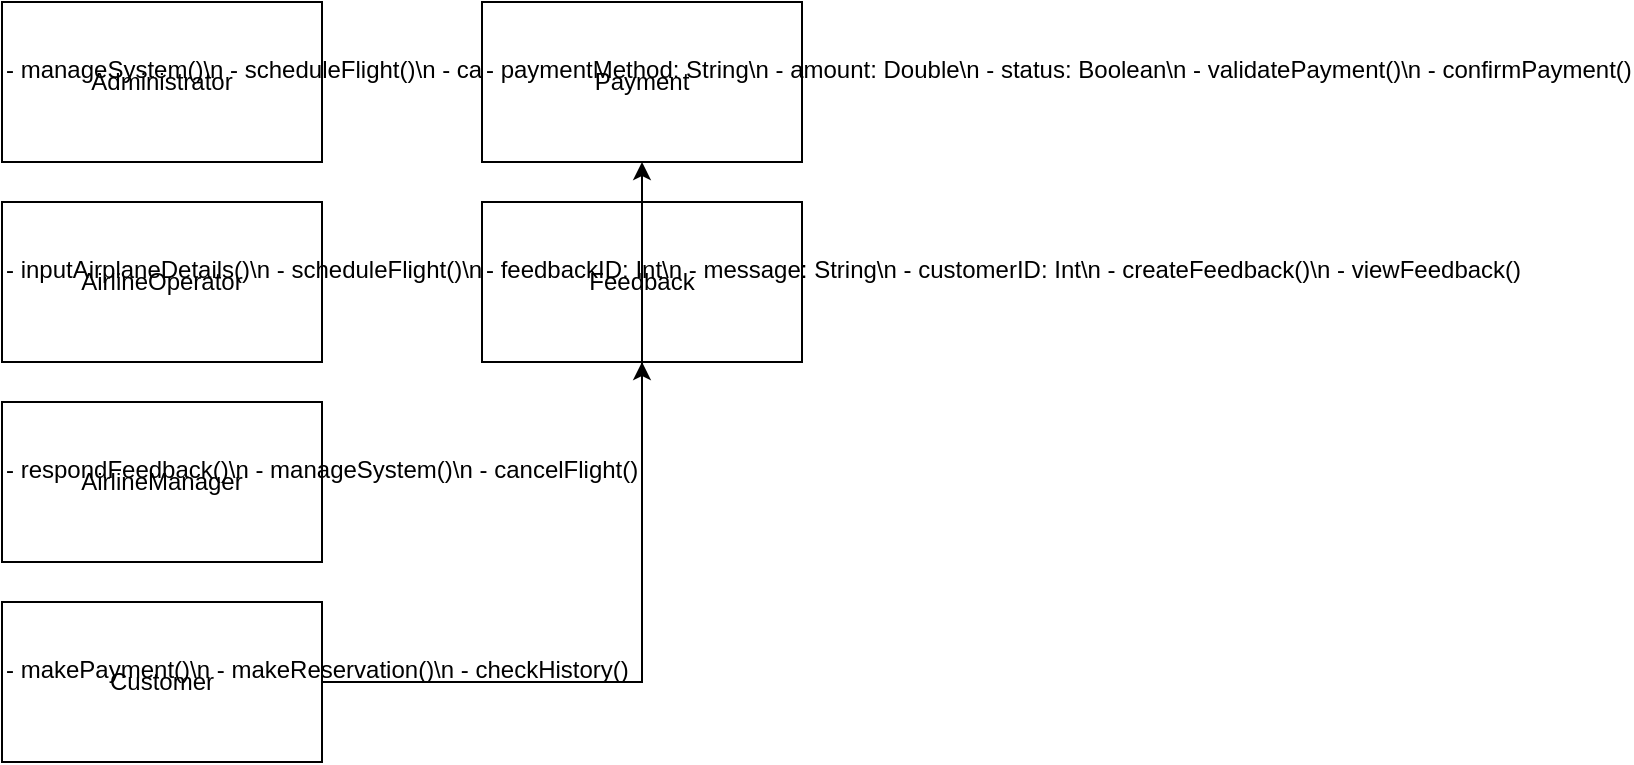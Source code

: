 <mxfile version="24.8.1">
  <diagram id="new_class_diagram" name="Class Diagram">
    <mxGraphModel dx="1290" dy="470" grid="1" gridSize="10" guides="1" tooltips="1" connect="1" arrows="1" fold="1" page="1" pageScale="1" pageWidth="827" pageHeight="1169" math="0" shadow="0">
      <root>
        <mxCell id="0" />
        <mxCell id="1" parent="0" />
        
        <!-- Administrator Class -->
        <mxCell id="2" value="Administrator" style="rounded=0;whiteSpace=wrap;html=1;" parent="1" vertex="1">
          <mxGeometry x="160" y="100" width="160" height="80" as="geometry"/>
        </mxCell>
        <mxCell id="3" value=" - manageSystem()\n - scheduleFlight()\n - cancelFlight()" style="text;html=1;" parent="2" vertex="1">
          <mxGeometry x="0" y="20" width="160" height="60" as="geometry"/>
        </mxCell>

        <!-- AirlineOperator Class -->
        <mxCell id="4" value="AirlineOperator" style="rounded=0;whiteSpace=wrap;html=1;" parent="1" vertex="1">
          <mxGeometry x="160" y="200" width="160" height="80" as="geometry"/>
        </mxCell>
        <mxCell id="5" value=" - inputAirplaneDetails()\n - scheduleFlight()\n - reserveFlight()" style="text;html=1;" parent="4" vertex="1">
          <mxGeometry x="0" y="20" width="160" height="60" as="geometry"/>
        </mxCell>

        <!-- AirlineManager Class -->
        <mxCell id="6" value="AirlineManager" style="rounded=0;whiteSpace=wrap;html=1;" parent="1" vertex="1">
          <mxGeometry x="160" y="300" width="160" height="80" as="geometry"/>
        </mxCell>
        <mxCell id="7" value=" - respondFeedback()\n - manageSystem()\n - cancelFlight()" style="text;html=1;" parent="6" vertex="1">
          <mxGeometry x="0" y="20" width="160" height="60" as="geometry"/>
        </mxCell>

        <!-- Customer Class -->
        <mxCell id="8" value="Customer" style="rounded=0;whiteSpace=wrap;html=1;" parent="1" vertex="1">
          <mxGeometry x="160" y="400" width="160" height="80" as="geometry"/>
        </mxCell>
        <mxCell id="9" value=" - makePayment()\n - makeReservation()\n - checkHistory()" style="text;html=1;" parent="8" vertex="1">
          <mxGeometry x="0" y="20" width="160" height="60" as="geometry"/>
        </mxCell>

        <!-- Payment Class -->
        <mxCell id="10" value="Payment" style="rounded=0;whiteSpace=wrap;html=1;" parent="1" vertex="1">
          <mxGeometry x="400" y="100" width="160" height="80" as="geometry"/>
        </mxCell>
        <mxCell id="11" value=" - paymentMethod: String\n - amount: Double\n - status: Boolean\n - validatePayment()\n - confirmPayment()" style="text;html=1;" parent="10" vertex="1">
          <mxGeometry x="0" y="20" width="160" height="60" as="geometry"/>
        </mxCell>

        <!-- Feedback Class -->
        <mxCell id="12" value="Feedback" style="rounded=0;whiteSpace=wrap;html=1;" parent="1" vertex="1">
          <mxGeometry x="400" y="200" width="160" height="80" as="geometry"/>
        </mxCell>
        <mxCell id="13" value=" - feedbackID: Int\n - message: String\n - customerID: Int\n - createFeedback()\n - viewFeedback()" style="text;html=1;" parent="12" vertex="1">
          <mxGeometry x="0" y="20" width="160" height="60" as="geometry"/>
        </mxCell>

        <!-- Relationships -->
        <mxCell id="14" style="edgeStyle=orthogonalEdgeStyle;rounded=0;orthogonalLoop=1;" edge="1" parent="1" source="8" target="10">
          <mxGeometry relative="1" as="geometry"/>
        </mxCell>
        <mxCell id="15" style="edgeStyle=orthogonalEdgeStyle;rounded=0;orthogonalLoop=1;" edge="1" parent="1" source="8" target="12">
          <mxGeometry relative="1" as="geometry"/>
        </mxCell>
      </root>
    </mxGraphModel>
  </diagram>
</mxfile>
